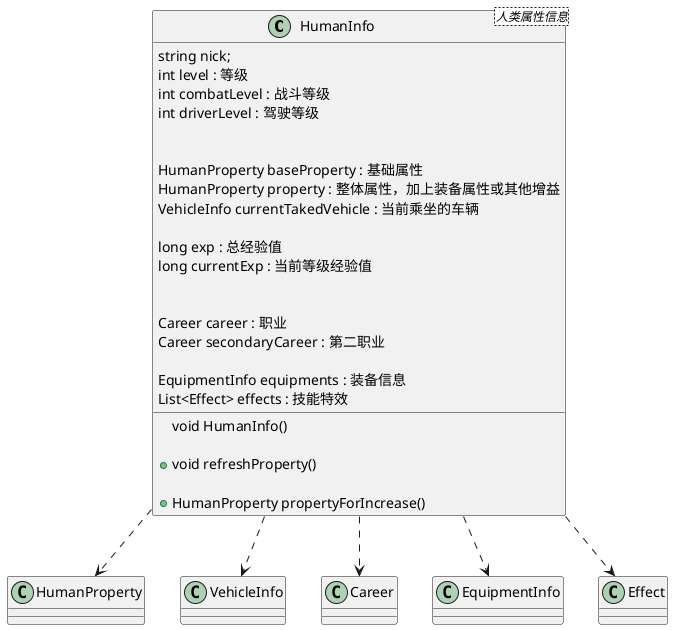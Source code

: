 @startuml 人类属性

HumanInfo ..> HumanProperty
HumanInfo ..> VehicleInfo

HumanInfo ..> Career
HumanInfo ..> EquipmentInfo
HumanInfo ..> Effect

class HumanInfo <人类属性信息>
{
    string nick;
    int level : 等级
    int combatLevel : 战斗等级
    int driverLevel : 驾驶等级
    

    HumanProperty baseProperty : 基础属性 
    HumanProperty property : 整体属性，加上装备属性或其他增益
    VehicleInfo currentTakedVehicle : 当前乘坐的车辆

    long exp : 总经验值
    long currentExp : 当前等级经验值


    Career career : 职业
    Career secondaryCareer : 第二职业

    EquipmentInfo equipments : 装备信息
    List<Effect> effects : 技能特效

    void HumanInfo()

    + void refreshProperty()

    + HumanProperty propertyForIncrease()
}
@enduml